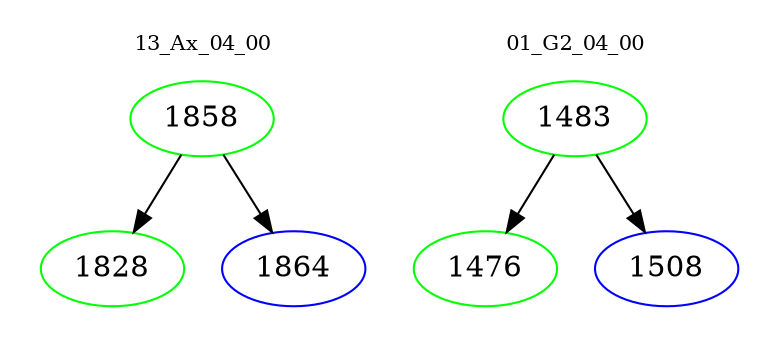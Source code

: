 digraph{
subgraph cluster_0 {
color = white
label = "13_Ax_04_00";
fontsize=10;
T0_1858 [label="1858", color="green"]
T0_1858 -> T0_1828 [color="black"]
T0_1828 [label="1828", color="green"]
T0_1858 -> T0_1864 [color="black"]
T0_1864 [label="1864", color="blue"]
}
subgraph cluster_1 {
color = white
label = "01_G2_04_00";
fontsize=10;
T1_1483 [label="1483", color="green"]
T1_1483 -> T1_1476 [color="black"]
T1_1476 [label="1476", color="green"]
T1_1483 -> T1_1508 [color="black"]
T1_1508 [label="1508", color="blue"]
}
}
